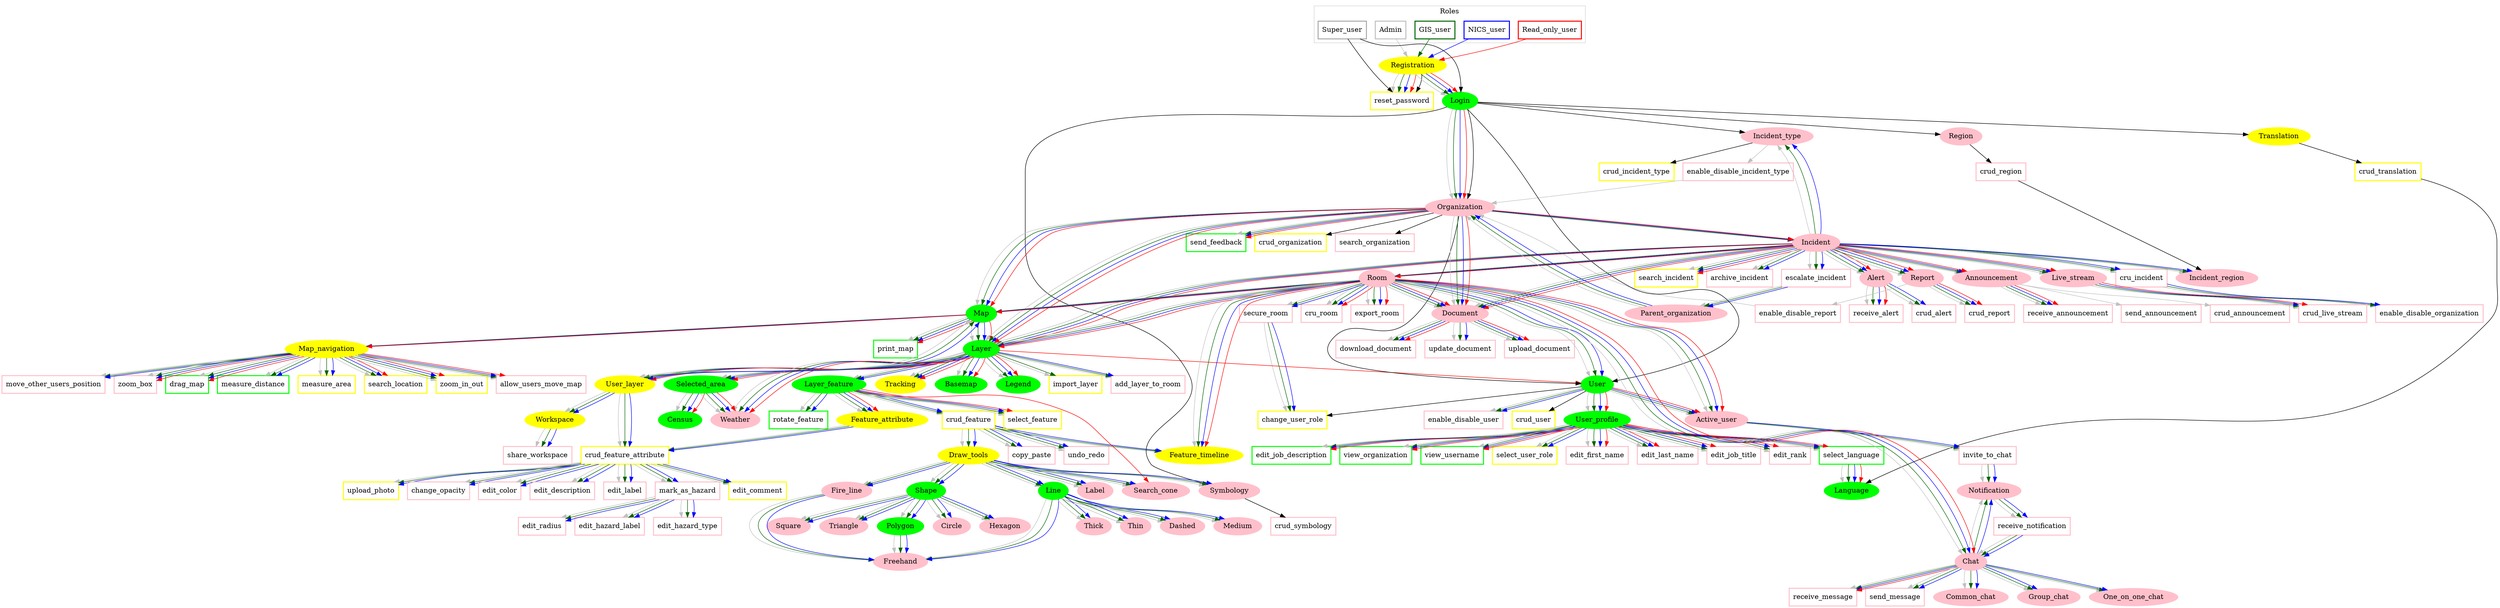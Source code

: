 digraph NICS_information_architecture {

  subgraph cluster_roles {
    color=lightgray;
    node [shape=rectangle,color=white, penwidth=2];
    Read_only_user, 
    NICS_user, 
    GIS_user, 
    Admin, 
    Super_user;
    label = "Roles";
  }

  subgraph user_actions_developed {
    style=filled;
    color=lightgrey;
    node [shape=rectangle,style=outlined,penwidth = 2,color=green];
    drag_map, 
    edit_job_description, 
    measure_distance, 
    print_map, 
    rotate_feature,
    select_language, 
    send_feedback, 
    view_organization, 
    view_username
  }
  
  subgraph user_actions_partially_developed {
    style=filled;
    color=lightgrey;
    node [shape=rectangle,style=outlined,penwidth = 2,color=yellow];
    change_user_role, 
    crud_feature, 
    crud_feature_attribute, 
    crud_incident_type, 
    crud_organization,
    crud_translation, 
    crud_user, 
    edit_comment, 
    import_layer,
    measure_area,
    reset_password, 
    search_location, 
    search_incident, 
    select_feature,
    select_user_role, 
    upload_photo,
    zoom_in_out
  }
  
  subgraph user_actions_non_developed {
    style=filled;
    color=lightgrey;
    node [shape=rectangle,style=outlined,penwidth = 2,color=pink];
    add_layer_to_room,
    allow_users_move_map,
    archive_incident, 
    change_opacity, 
    copy_paste, 
    crud_alert, 
    crud_announcement, 
    cru_incident, 
    crud_live_stream, 
    crud_region, 
    cru_room, 
    crud_report, 
    crud_symbology, 
    download_document, 
    edit_color, 
    edit_comment, 
    edit_description, 
    edit_hazard_label, 
    edit_hazard_type, 
    edit_radius, 
    edit_first_name, 
    edit_label, 
    edit_last_name, 
    edit_job_title, 
    edit_rank, 
    enable_disable_incident_type, 
    enable_disable_organization,
    enable_disable_report, 
    enable_disable_user,
    escalate_incident,
    export_room, 
    invite_to_chat,
    mark_as_hazard, 
    measure_area, 
    move_other_users_position, 
    receive_alert, 
    receive_announcement, 
    receive_message,
    receive_notification, 
    reset_password, 
    search_organization, 
    secure_room,
    send_announcement, 
    send_message, 
    share_workspace, 
    undo_redo, 
    update_document,
    upload_document,
    zoom_box
  }
  
  subgraph developed {
    style=filled;
    color=lightgrey;
    node [shape=oval,style=filled,color=green];
    Basemap,
    Census,
    Map, 
    Language, 
    Layer,
    Layer_feature,
    Legend, 
    Line, 
    Login, 
    Polygon, 
    Selected_area, 
    Shape,
    User,
    User_profile
  }
  
  subgraph partially_developed {
    style=filled;
    color=lightgrey;
    node [shape=oval,style=filled,color=yellow];
    Feature_attribute, 
    Feature_timeline, 
    Map_navigation,
    Registration, 
    Tracking,
    Translation,  
    User_layer,
    Workspace,
    Draw_tools
  }
 
  subgraph not_developed {
    style=filled;
    color=lightgrey;
    node [shape=oval,style=filled,color=pink];
    Active_user, 
    Alert, 
    Announcement, 
    Chat, 
    Circle, 
    Dashed,
    Document, 
    Fire_line, 
    Freehand,
    Common_chat,
    Group_chat, 
    Hexagon, 
    Incident, 
    Incident_region
    Incident_type,
    Label, 
    Live_stream,
    Medium,
    Notification,
    One_on_one_chat, 
    Organization,
    Parent_organization, 
    Region, 
    Report,
    Room, 
    Search_cone, 
    Square, 
    Symbology, 
    Thick,
    Thin,
    Triangle,
    Weather
  }
      
  subgraph Admin {
    edge [color = gray, penwidth = 1, weight = 10];
    Admin [color = gray];
    Admin -> Registration
    Active_user -> invite_to_chat
    Login -> Organization 
    Alert -> crud_alert
    Alert -> receive_alert
    Announcement -> crud_announcement
    Announcement -> send_announcement
    Announcement -> receive_announcement
    Chat -> Common_chat
    Chat -> Group_chat
    Chat -> One_on_one_chat
    Chat -> send_message
    Chat -> receive_message
    Chat -> Notification
    crud_feature -> undo_redo
    crud_feature -> copy_paste
    crud_feature -> Draw_tools
    crud_feature -> Feature_timeline
    crud_feature_attribute -> edit_label
    crud_feature_attribute -> edit_description
    crud_feature_attribute -> upload_photo
    crud_feature_attribute -> edit_comment
    crud_feature_attribute -> edit_color
    crud_feature_attribute -> change_opacity
    crud_feature_attribute -> mark_as_hazard
    cru_incident -> enable_disable_organization
    Document -> upload_document
    Document ->update_document
    Document -> download_document
    Draw_tools -> Shape
    Draw_tools -> Line
    Draw_tools -> Fire_line
    Draw_tools -> Label
    Draw_tools -> Symbology
    Draw_tools -> Search_cone
    escalate_incident -> Parent_organization
    enable_disable_incident_type -> Organization
    enable_disable_report -> Organization
    Feature_attribute -> crud_feature_attribute
    Fire_line -> Freehand
    Incident -> Room
    Incident -> Layer
    Incident -> Live_stream
    Incident -> Alert
    Incident -> Announcement
    Incident -> Report
    Incident -> Document
    Incident -> search_incident
    Incident -> cru_incident
    Incident -> escalate_incident
    Incident -> archive_incident
    Incident -> Incident_type
    Incident -> Incident_region
    Incident_type -> enable_disable_incident_type
    invite_to_chat -> Notification
    Layer -> Legend
    Layer -> Tracking
    Layer -> Weather
    Layer -> Selected_area
    Layer -> User_layer
    Layer -> Layer_feature
    Layer -> Basemap
    Layer -> import_layer
    Layer -> add_layer_to_room
    Layer_feature -> crud_feature
    Layer_feature -> select_feature
    Layer_feature -> rotate_feature
    Layer_feature -> Feature_attribute
    Line -> Thick
    Line -> Medium
    Line -> Thin
    Line -> Dashed
    Line -> Freehand
    Live_stream -> crud_live_stream
    Map -> print_map
    Map -> Map_navigation
    Map -> Layer
    Map_navigation -> search_location
    Map_navigation -> zoom_box
    Map_navigation -> zoom_in_out
    Map_navigation -> drag_map
    Map_navigation -> move_other_users_position
    Map_navigation -> allow_users_move_map
    Map_navigation -> measure_area
    Map_navigation -> measure_distance
    mark_as_hazard -> edit_hazard_label
    mark_as_hazard -> edit_hazard_type
    mark_as_hazard -> edit_radius
    Notification -> receive_notification
    Organization -> Incident
    Organization -> Layer
    Organization -> Document
    Organization -> send_feedback
    Organization -> Map
    Parent_organization -> Organization
    Polygon -> Freehand
    receive_notification -> Chat
    Registration -> Login
    Registration -> reset_password
    Report -> crud_report
    Report -> enable_disable_report
    Room -> cru_room
    Room -> secure_room
    Room -> export_room
    Room -> User
    Room -> Layer
    Room -> Chat
    Room -> Map
    Room -> Active_user
    Room -> Document
    Room -> Feature_timeline
    secure_room -> change_user_role
    select_language -> Language
    Selected_area -> Weather
    Selected_area -> Census
    Shape -> Polygon
    Shape -> Circle
    Shape -> Triangle
    Shape -> Square
    Shape -> Hexagon
    User -> enable_disable_user
    User -> User_profile
    User -> Active_user
    User_layer -> Map
    User_layer -> Workspace
    User_layer -> crud_feature_attribute
    User_profile -> view_username
    User_profile -> edit_first_name
    User_profile -> edit_last_name
    User_profile -> view_organization
    User_profile -> edit_job_title
    User_profile -> edit_rank
    User_profile -> edit_job_description
    User_profile -> select_language
    User_profile -> select_user_role
    Workspace -> share_workspace
  }

  subgraph GIS_user {
    edge [color = darkgreen, penwidth = 1, weight = 10];
    GIS_user [color = darkgreen];
    GIS_user -> Registration
    Active_user -> invite_to_chat
    Login -> Organization 
    Alert -> crud_alert
    Alert -> receive_alert
    Announcement -> receive_announcement
    Chat -> Common_chat
    Chat -> Group_chat
    Chat -> One_on_one_chat
    Chat -> send_message
    Chat -> receive_message
    Chat -> Notification
    crud_feature -> Draw_tools
    crud_feature -> undo_redo
    crud_feature -> copy_paste
    crud_feature -> Feature_timeline
    crud_feature_attribute -> edit_label
    crud_feature_attribute -> edit_description
    crud_feature_attribute -> upload_photo
    crud_feature_attribute -> edit_comment
    crud_feature_attribute -> edit_color
    crud_feature_attribute -> change_opacity
    crud_feature_attribute -> mark_as_hazard
    cru_incident -> enable_disable_organization
    Document -> upload_document
    Document ->update_document
    Document -> download_document
    Draw_tools -> Shape
    Draw_tools -> Line
    Draw_tools -> Fire_line
    Draw_tools -> Label
    Draw_tools -> Symbology
    Draw_tools -> Search_cone
    escalate_incident -> Parent_organization
    Feature_attribute -> crud_feature_attribute
    Fire_line -> Freehand
    Incident -> Room
    Incident -> Layer
    Incident -> Live_stream
    Incident -> Alert
    Incident -> Announcement
    Incident -> Report
    Incident -> Document
    Incident -> search_incident
    Incident -> cru_incident
    Incident -> escalate_incident
    Incident -> archive_incident
    Incident -> Incident_type
    Incident -> Incident_region
    invite_to_chat -> Notification
    Layer -> Legend
    Layer -> Tracking
    Layer -> Weather
    Layer -> Selected_area
    Layer -> User_layer
    Layer -> Layer_feature
    Layer -> Basemap
    Layer -> import_layer
    Layer -> add_layer_to_room
    Layer_feature -> crud_feature
    Layer_feature -> select_feature
    Layer_feature -> rotate_feature
    Layer_feature -> Feature_attribute
    Line -> Thick
    Line -> Medium
    Line -> Thin
    Line -> Dashed
    Line -> Freehand
    Live_stream -> crud_live_stream
    Map -> print_map
    Map -> Map_navigation
    Map -> Layer
    Map_navigation -> search_location
    Map_navigation -> zoom_box
    Map_navigation -> zoom_in_out
    Map_navigation -> drag_map
    Map_navigation -> move_other_users_position
    Map_navigation -> allow_users_move_map
    Map_navigation -> measure_area
    Map_navigation -> measure_distance
    mark_as_hazard -> edit_hazard_label
    mark_as_hazard -> edit_hazard_type
    mark_as_hazard -> edit_radius
    Notification -> receive_notification
    Organization -> Incident
    Organization -> Layer
    Organization -> Document
    Organization -> send_feedback
    Organization -> Map
    Parent_organization -> Organization
    Polygon -> Freehand
    receive_notification -> Chat
    Registration -> Login
    Registration -> reset_password
    Report -> crud_report
    Room -> cru_room
    Room -> secure_room
    Room -> export_room
    Room -> User
    Room -> Layer
    Room -> Chat
    Room -> Map
    Room -> Active_user
    Room -> Document
    Room -> Feature_timeline
    secure_room -> change_user_role
    select_language -> Language
    Selected_area -> Weather
    Selected_area -> Census
    Shape -> Polygon
    Shape -> Circle
    Shape -> Triangle
    Shape -> Square
    Shape -> Hexagon
    User -> enable_disable_user
    User -> User_profile
    User -> Active_user
    User_layer -> Map
    User_layer -> Workspace
    User_layer -> crud_feature_attribute
    User_profile -> view_username
    User_profile -> edit_first_name
    User_profile -> edit_last_name
    User_profile -> view_organization
    User_profile -> edit_job_title
    User_profile -> edit_rank
    User_profile -> edit_job_description
    User_profile -> select_language
    User_profile -> select_user_role
    Workspace -> share_workspace
  }
  
    subgraph NICS_user {
    edge [color = blue, penwidth = 1, weight = 10];
    NICS_user [color = blue];
    NICS_user -> Registration
    Active_user -> invite_to_chat
    Login -> Organization 
    Alert -> crud_alert
    Alert -> receive_alert
    Announcement -> receive_announcement
    Chat -> Common_chat
    Chat -> Group_chat
    Chat -> One_on_one_chat
    Chat -> send_message
    Chat -> receive_message
    Chat -> Notification
    crud_feature -> undo_redo
    crud_feature -> copy_paste
    crud_feature -> Draw_tools
    crud_feature -> Feature_timeline
    crud_feature_attribute -> edit_label
    crud_feature_attribute -> edit_description
    crud_feature_attribute -> upload_photo
    crud_feature_attribute -> edit_comment
    crud_feature_attribute -> edit_color
    crud_feature_attribute -> change_opacity
    crud_feature_attribute -> mark_as_hazard
    cru_incident -> enable_disable_organization
    Document -> upload_document
    Document ->update_document
    Document -> download_document
    Draw_tools -> Shape
    Draw_tools -> Line
    Draw_tools -> Fire_line
    Draw_tools -> Label
    Draw_tools -> Symbology
    Draw_tools -> Search_cone
    escalate_incident -> Parent_organization
    Feature_attribute -> crud_feature_attribute
    Fire_line -> Freehand
    Incident -> Room
    Incident -> Layer
    Incident -> Live_stream
    Incident -> Alert
    Incident -> Announcement
    Incident -> Report
    Incident -> Document
    Incident -> search_incident
    Incident -> cru_incident
    Incident -> escalate_incident
    Incident -> archive_incident
    Incident -> Incident_type
    Incident -> Incident_region
    invite_to_chat -> Notification
    Layer -> Legend
    Layer -> Tracking
    Layer -> Weather
    Layer -> Selected_area
    Layer -> User_layer
    Layer -> Layer_feature
    Layer -> Basemap
    Layer -> add_layer_to_room
    Layer_feature -> crud_feature
    Layer_feature -> select_feature
    Layer_feature -> rotate_feature
    Layer_feature -> Feature_attribute
    Line -> Thick
    Line -> Medium
    Line -> Thin
    Line -> Dashed
    Line -> Freehand
    Live_stream -> crud_live_stream
    Map -> print_map
    Map -> Map_navigation
    Map -> Layer
    Map_navigation -> search_location
    Map_navigation -> zoom_box
    Map_navigation -> zoom_in_out
    Map_navigation -> drag_map
    Map_navigation -> move_other_users_position
    Map_navigation -> allow_users_move_map
    Map_navigation -> measure_area
    Map_navigation -> measure_distance
    mark_as_hazard -> edit_hazard_label
    mark_as_hazard -> edit_hazard_type
    mark_as_hazard -> edit_radius
    Notification -> receive_notification
    Organization -> Incident
    Organization -> Layer
    Organization -> Document
    Organization -> send_feedback
    Organization -> Map
    Parent_organization -> Organization
    Polygon -> Freehand
    receive_notification -> Chat
    Registration -> Login
    Registration -> reset_password
    Report -> crud_report
    Room -> cru_room
    Room -> secure_room
    Room -> export_room
    Room -> User
    Room -> Layer
    Room -> Chat
    Room -> Map
    Room -> Active_user
    Room -> Document
    Room -> Feature_timeline
    secure_room -> change_user_role
    select_language -> Language
    Selected_area -> Weather
    Selected_area -> Census
    Shape -> Polygon
    Shape -> Circle
    Shape -> Triangle
    Shape -> Square
    Shape -> Hexagon
    User -> enable_disable_user
    User -> User_profile
    User -> Active_user
    User_layer -> Map
    User_layer -> Workspace
    User_layer -> crud_feature_attribute
    User_profile -> view_username
    User_profile -> edit_first_name
    User_profile -> edit_last_name
    User_profile -> view_organization
    User_profile -> edit_job_title
    User_profile -> edit_rank
    User_profile -> edit_job_description
    User_profile -> select_language
    User_profile -> select_user_role
    Workspace -> share_workspace
  }
          
    subgraph read_only_user {
    edge [color = red, penwidth = 1, weight = 10];
    Read_only_user [color = red];
    Read_only_user -> Registration
    Alert -> receive_alert
    Announcement -> receive_announcement
    Document -> upload_document
    Document -> download_document
    Chat -> receive_message
    Incident -> Room
    Incident -> Layer
    Incident -> Live_stream
    Incident -> Alert
    Incident -> Announcement
    Incident -> Report
    Incident -> Document
    Incident -> search_incident
    Layer -> Basemap
    Layer -> Legend
    Layer -> Selected_area
    Layer -> Tracking
    Layer -> User
    Layer -> User_layer
    Layer -> Weather
    Layer_feature -> select_feature
    Layer_feature -> Search_cone
    Live_stream -> crud_live_stream
    Layer_feature -> Feature_attribute
    Login -> Organization
    Map -> print_map
    Map -> Map_navigation
    Map -> Layer
    Map_navigation -> search_location
    Map_navigation -> zoom_box
    Map_navigation -> zoom_in_out
    Map_navigation -> drag_map
    Map_navigation -> allow_users_move_map
    Organization -> Map
    Organization -> Incident
    Organization -> Layer
    Organization -> Document
    Organization -> send_feedback
    Registration -> Login
    Registration -> reset_password
    Report -> crud_report
    Room -> cru_room
    Room -> export_room
    Room -> Layer
    Room -> Chat
    Room -> Map
    Room -> Active_user
    Room -> Document
    Room -> Feature_timeline
    select_language -> Language
    Selected_area -> Weather
    Selected_area -> Census
    User -> User_profile
    User -> Active_user
    User_profile -> view_username
    User_profile -> edit_first_name
    User_profile -> edit_last_name
    User_profile -> view_organization
    User_profile -> edit_job_title
    User_profile -> edit_rank
    User_profile -> edit_job_description
    User_profile -> select_language
  }
  
  subgraph Super_user {
    edge [penwidth = 1, weight = 10];
    Super_user [color = darkgray];
    Super_user -> reset_password
    Super_user -> Login
    crud_region -> Incident_region
    crud_translation -> Language
    Incident_type -> crud_incident_type
    Login -> Organization
    Login -> User
    Login -> Symbology
    Login -> Incident_type
    Login -> Region 
    Login -> Translation
    Organization -> User
    Organization -> crud_organization
    Organization -> search_organization
    Region -> crud_region
    Registration -> reset_password
    Symbology -> crud_symbology
    Translation -> crud_translation
    User -> crud_user
    User -> change_user_role
  }
}
